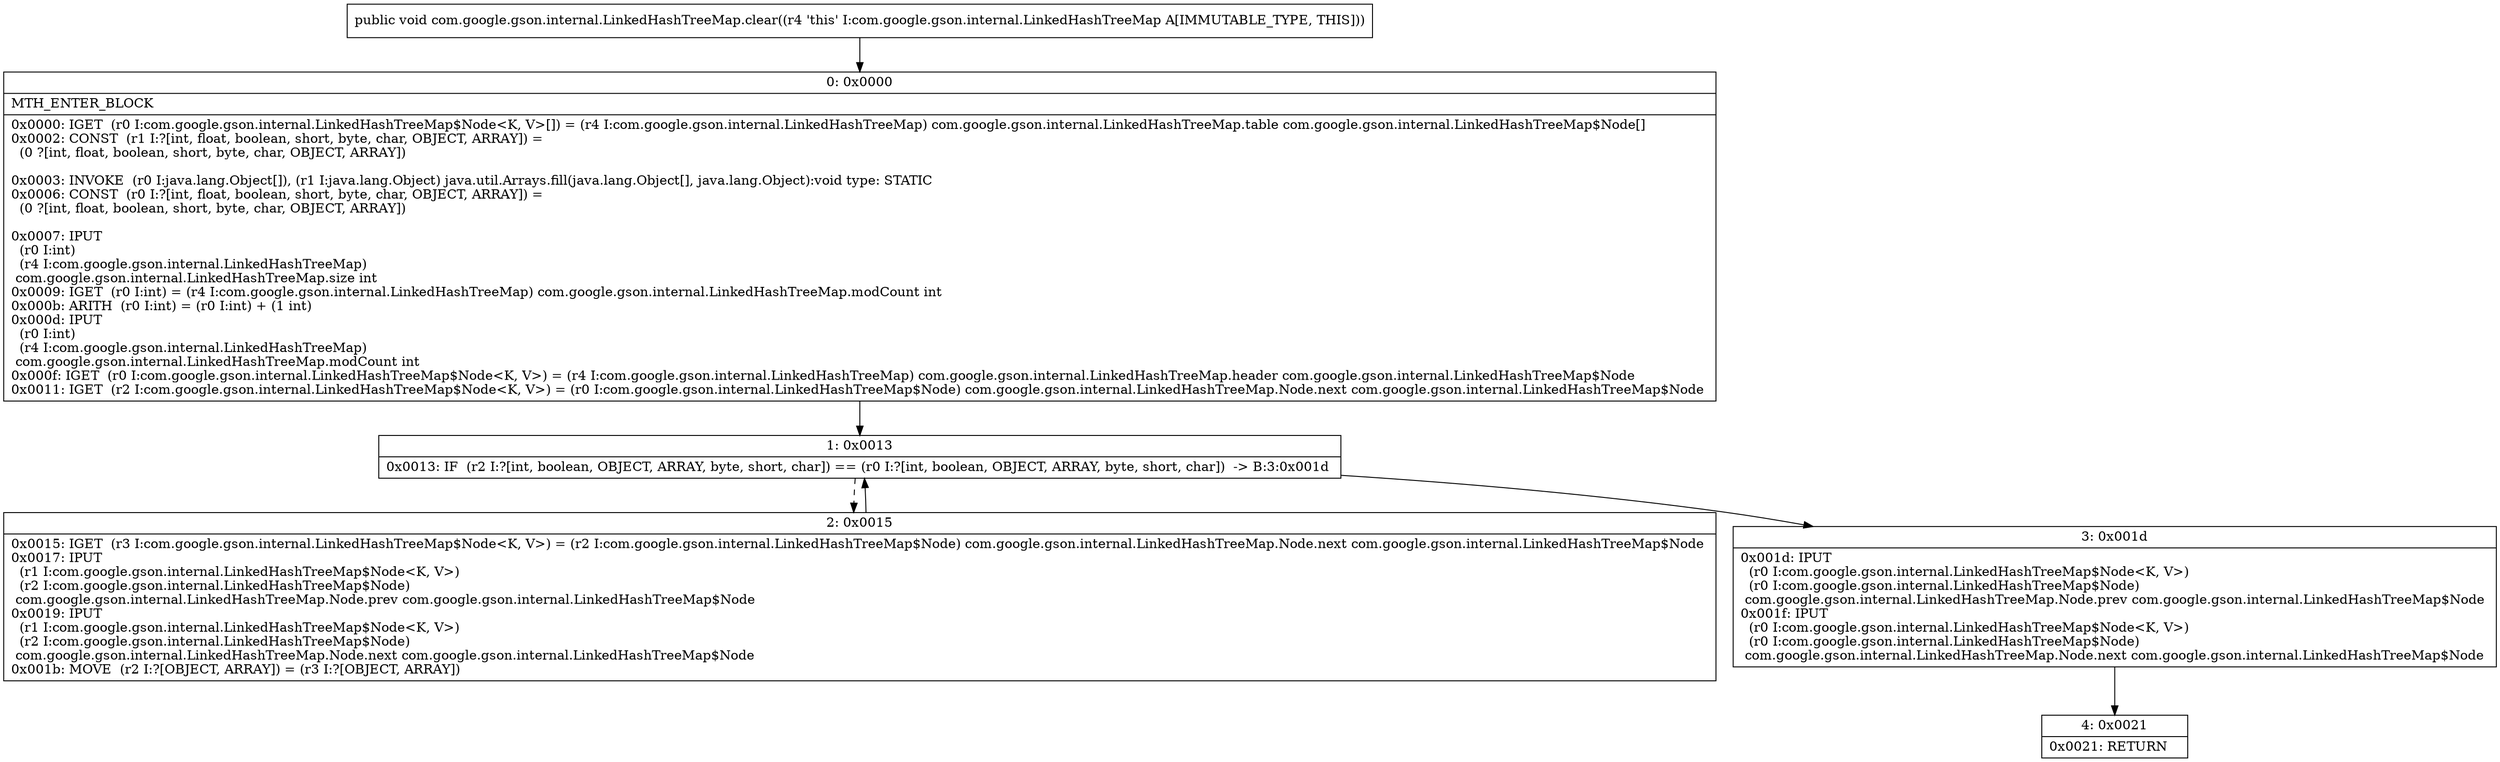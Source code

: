 digraph "CFG forcom.google.gson.internal.LinkedHashTreeMap.clear()V" {
Node_0 [shape=record,label="{0\:\ 0x0000|MTH_ENTER_BLOCK\l|0x0000: IGET  (r0 I:com.google.gson.internal.LinkedHashTreeMap$Node\<K, V\>[]) = (r4 I:com.google.gson.internal.LinkedHashTreeMap) com.google.gson.internal.LinkedHashTreeMap.table com.google.gson.internal.LinkedHashTreeMap$Node[] \l0x0002: CONST  (r1 I:?[int, float, boolean, short, byte, char, OBJECT, ARRAY]) = \l  (0 ?[int, float, boolean, short, byte, char, OBJECT, ARRAY])\l \l0x0003: INVOKE  (r0 I:java.lang.Object[]), (r1 I:java.lang.Object) java.util.Arrays.fill(java.lang.Object[], java.lang.Object):void type: STATIC \l0x0006: CONST  (r0 I:?[int, float, boolean, short, byte, char, OBJECT, ARRAY]) = \l  (0 ?[int, float, boolean, short, byte, char, OBJECT, ARRAY])\l \l0x0007: IPUT  \l  (r0 I:int)\l  (r4 I:com.google.gson.internal.LinkedHashTreeMap)\l com.google.gson.internal.LinkedHashTreeMap.size int \l0x0009: IGET  (r0 I:int) = (r4 I:com.google.gson.internal.LinkedHashTreeMap) com.google.gson.internal.LinkedHashTreeMap.modCount int \l0x000b: ARITH  (r0 I:int) = (r0 I:int) + (1 int) \l0x000d: IPUT  \l  (r0 I:int)\l  (r4 I:com.google.gson.internal.LinkedHashTreeMap)\l com.google.gson.internal.LinkedHashTreeMap.modCount int \l0x000f: IGET  (r0 I:com.google.gson.internal.LinkedHashTreeMap$Node\<K, V\>) = (r4 I:com.google.gson.internal.LinkedHashTreeMap) com.google.gson.internal.LinkedHashTreeMap.header com.google.gson.internal.LinkedHashTreeMap$Node \l0x0011: IGET  (r2 I:com.google.gson.internal.LinkedHashTreeMap$Node\<K, V\>) = (r0 I:com.google.gson.internal.LinkedHashTreeMap$Node) com.google.gson.internal.LinkedHashTreeMap.Node.next com.google.gson.internal.LinkedHashTreeMap$Node \l}"];
Node_1 [shape=record,label="{1\:\ 0x0013|0x0013: IF  (r2 I:?[int, boolean, OBJECT, ARRAY, byte, short, char]) == (r0 I:?[int, boolean, OBJECT, ARRAY, byte, short, char])  \-\> B:3:0x001d \l}"];
Node_2 [shape=record,label="{2\:\ 0x0015|0x0015: IGET  (r3 I:com.google.gson.internal.LinkedHashTreeMap$Node\<K, V\>) = (r2 I:com.google.gson.internal.LinkedHashTreeMap$Node) com.google.gson.internal.LinkedHashTreeMap.Node.next com.google.gson.internal.LinkedHashTreeMap$Node \l0x0017: IPUT  \l  (r1 I:com.google.gson.internal.LinkedHashTreeMap$Node\<K, V\>)\l  (r2 I:com.google.gson.internal.LinkedHashTreeMap$Node)\l com.google.gson.internal.LinkedHashTreeMap.Node.prev com.google.gson.internal.LinkedHashTreeMap$Node \l0x0019: IPUT  \l  (r1 I:com.google.gson.internal.LinkedHashTreeMap$Node\<K, V\>)\l  (r2 I:com.google.gson.internal.LinkedHashTreeMap$Node)\l com.google.gson.internal.LinkedHashTreeMap.Node.next com.google.gson.internal.LinkedHashTreeMap$Node \l0x001b: MOVE  (r2 I:?[OBJECT, ARRAY]) = (r3 I:?[OBJECT, ARRAY]) \l}"];
Node_3 [shape=record,label="{3\:\ 0x001d|0x001d: IPUT  \l  (r0 I:com.google.gson.internal.LinkedHashTreeMap$Node\<K, V\>)\l  (r0 I:com.google.gson.internal.LinkedHashTreeMap$Node)\l com.google.gson.internal.LinkedHashTreeMap.Node.prev com.google.gson.internal.LinkedHashTreeMap$Node \l0x001f: IPUT  \l  (r0 I:com.google.gson.internal.LinkedHashTreeMap$Node\<K, V\>)\l  (r0 I:com.google.gson.internal.LinkedHashTreeMap$Node)\l com.google.gson.internal.LinkedHashTreeMap.Node.next com.google.gson.internal.LinkedHashTreeMap$Node \l}"];
Node_4 [shape=record,label="{4\:\ 0x0021|0x0021: RETURN   \l}"];
MethodNode[shape=record,label="{public void com.google.gson.internal.LinkedHashTreeMap.clear((r4 'this' I:com.google.gson.internal.LinkedHashTreeMap A[IMMUTABLE_TYPE, THIS])) }"];
MethodNode -> Node_0;
Node_0 -> Node_1;
Node_1 -> Node_2[style=dashed];
Node_1 -> Node_3;
Node_2 -> Node_1;
Node_3 -> Node_4;
}

